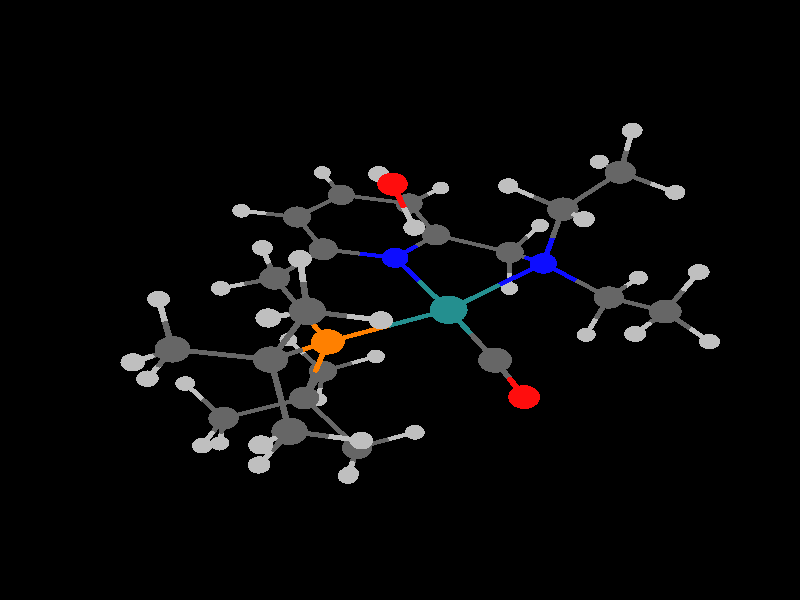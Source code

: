 global_settings {
	ambient_light rgb <0.200000002980232, 0.200000002980232, 0.200000002980232>
	max_trace_level 15
}

background { color rgb <0,0,0> }

camera {
	perspective
	location <5.84167173479376, -12.5387434683252, -13.425371893559>
	angle 40
	up <-0.554275036302336, 0.471782589215522, -0.685711581238893>
	right <-0.776650097242183, -0.589423956048104, 0.222247669257316> * 1
	direction <-0.299322252072498, 0.655744301194986, 0.693112978427433> }

light_source {
	<-39.3420658268491, -44.1654305303992, -55.1523932097495>
	color rgb <1, 1, 1>
	fade_distance 110.824226321324
	fade_power 0
	parallel
	point_at <39.3420658268491, 44.1654305303992, 55.1523932097495>
}

light_source {
	<4.6361343635865, 62.5967995051543, -17.2464521104755>
	color rgb <0.300000011920929, 0.300000011920929, 0.300000011920929>
	fade_distance 110.824226321324
	fade_power 0
	parallel
	point_at <-4.6361343635865, -62.5967995051543, 17.2464521104755>
}

#default {
	finish {ambient .8 diffuse 1 specular 1 roughness .005 metallic 0.5}
}

union {
}
union {
cylinder {
	<2.90715, -1.71394, -3.12478>, 	<2.581854874016, -1.51312419557051, -2.79670020384773>, 0.05
	pigment { rgbt <0.75, 0.75, 0.75, 0> }
}
cylinder {
	<2.581854874016, -1.51312419557051, -2.79670020384773>, 	<2.19457, -1.27404, -2.4061>, 0.05
	pigment { rgbt <0.400000005960464, 0.400000005960464, 0.400000005960464, 0> }
}
cylinder {
	<-0.6901, 0.21173, -2.97203>, 	<-0.833448118500392, 0.678842810872822, -2.80595732993791>, 0.05
	pigment { rgbt <1, 0.0500000007450581, 0.0500000007450581, 0> }
}
cylinder {
	<-0.833448118500392, 0.678842810872822, -2.80595732993791>, 	<-0.95813, 1.08513, -2.66151>, 0.05
	pigment { rgbt <0.75, 0.75, 0.75, 0> }
}
cylinder {
	<-0.6901, 0.21173, -2.97203>, 	<-0.604578116421094, -0.0436029317109651, -2.51212441091992>, 0.05
	pigment { rgbt <1, 0.0500000007450581, 0.0500000007450581, 0> }
}
cylinder {
	<-0.604578116421094, -0.0436029317109651, -2.51212441091992>, 	<-0.52984, -0.26674, -2.11021>, 0.05
	pigment { rgbt <0.75, 0.75, 0.75, 0> }
}
cylinder {
	<1.62743, -0.4879, -2.92492>, 	<1.88624018179925, -0.846649226504328, -2.68816029600965>, 0.05
	pigment { rgbt <0.75, 0.75, 0.75, 0> }
}
cylinder {
	<1.88624018179925, -0.846649226504328, -2.68816029600965>, 	<2.19457, -1.27404, -2.4061>, 0.05
	pigment { rgbt <0.400000005960464, 0.400000005960464, 0.400000005960464, 0> }
}
cylinder {
	<2.19457, -1.27404, -2.4061>, 	<1.8044689270431, -1.69574194039423, -2.24370786170845>, 0.05
	pigment { rgbt <0.400000005960464, 0.400000005960464, 0.400000005960464, 0> }
}
cylinder {
	<1.8044689270431, -1.69574194039423, -2.24370786170845>, 	<1.4771, -2.04963, -2.10743>, 0.05
	pigment { rgbt <0.75, 0.75, 0.75, 0> }
}
cylinder {
	<2.19457, -1.27404, -2.4061>, 	<2.58651, -1.010935, -1.80311>, 0.05
	pigment { rgbt <0.400000005960464, 0.400000005960464, 0.400000005960464, 0> }
}
cylinder {
	<2.58651, -1.010935, -1.80311>, 	<2.97845, -0.74783, -1.20012>, 0.05
	pigment { rgbt <0.400000005960464, 0.400000005960464, 0.400000005960464, 0> }
}
cylinder {
	<4.74182, -0.31648, -2.36279>, 	<4.42385211937173, -0.0680948399864252, -2.06144747320488>, 0.05
	pigment { rgbt <0.75, 0.75, 0.75, 0> }
}
cylinder {
	<4.42385211937173, -0.0680948399864252, -2.06144747320488>, 	<4.04527, 0.22764, -1.70266>, 0.05
	pigment { rgbt <0.400000005960464, 0.400000005960464, 0.400000005960464, 0> }
}
cylinder {
	<3.60801, 1.04018, -2.30181>, 	<3.80756270310458, 0.669360456980746, -2.02837542545599>, 0.05
	pigment { rgbt <0.75, 0.75, 0.75, 0> }
}
cylinder {
	<3.80756270310458, 0.669360456980746, -2.02837542545599>, 	<4.04527, 0.22764, -1.70266>, 0.05
	pigment { rgbt <0.400000005960464, 0.400000005960464, 0.400000005960464, 0> }
}
cylinder {
	<-5.10318, -0.62787, -2.066>, 	<-4.96071962225605, -0.585012317805183, -1.58646949668614>, 0.05
	pigment { rgbt <0.75, 0.75, 0.75, 0> }
}
cylinder {
	<-4.96071962225605, -0.585012317805183, -1.58646949668614>, 	<-4.79102, -0.53396, -1.01525>, 0.05
	pigment { rgbt <0.400000005960464, 0.400000005960464, 0.400000005960464, 0> }
}
cylinder {
	<1.44545, 1.53749, -1.89569>, 	<1.45369426479122, 1.6318379871013, -1.40103867745744>, 0.05
	pigment { rgbt <0.75, 0.75, 0.75, 0> }
}
cylinder {
	<1.45369426479122, 1.6318379871013, -1.40103867745744>, 	<1.46351, 1.74417, -0.8121>, 0.05
	pigment { rgbt <0.400000005960464, 0.400000005960464, 0.400000005960464, 0> }
}
cylinder {
	<4.04527, 0.22764, -1.70266>, 	<3.51186, -0.260095, -1.45139>, 0.05
	pigment { rgbt <0.400000005960464, 0.400000005960464, 0.400000005960464, 0> }
}
cylinder {
	<3.51186, -0.260095, -1.45139>, 	<2.97845, -0.74783, -1.20012>, 0.05
	pigment { rgbt <0.400000005960464, 0.400000005960464, 0.400000005960464, 0> }
}
cylinder {
	<4.04527, 0.22764, -1.70266>, 	<4.36825505003999, 0.470894250047796, -1.264105255966>, 0.05
	pigment { rgbt <0.400000005960464, 0.400000005960464, 0.400000005960464, 0> }
}
cylinder {
	<4.36825505003999, 0.470894250047796, -1.264105255966>, 	<4.63926, 0.675, -0.89613>, 0.05
	pigment { rgbt <0.75, 0.75, 0.75, 0> }
}
cylinder {
	<-2.8088, 0.13549, -1.5705>, 	<-3.02089220483931, -0.219983342994555, -1.28837808193492>, 0.05
	pigment { rgbt <0.75, 0.75, 0.75, 0> }
}
cylinder {
	<-3.02089220483931, -0.219983342994555, -1.28837808193492>, 	<-3.27363, -0.64358, -0.95219>, 0.05
	pigment { rgbt <0.400000005960464, 0.400000005960464, 0.400000005960464, 0> }
}
cylinder {
	<-2.9353, -1.5911, -1.39047>, 	<-3.08966692371392, -1.15878318636416, -1.19049974809997>, 0.05
	pigment { rgbt <0.75, 0.75, 0.75, 0> }
}
cylinder {
	<-3.08966692371392, -1.15878318636416, -1.19049974809997>, 	<-3.27363, -0.64358, -0.95219>, 0.05
	pigment { rgbt <0.400000005960464, 0.400000005960464, 0.400000005960464, 0> }
}
cylinder {
	<4.23655, -2.49727, -1.24443>, 	<3.96392394629771, -2.24257008049875, -0.906289335130561>, 0.05
	pigment { rgbt <0.75, 0.75, 0.75, 0> }
}
cylinder {
	<3.96392394629771, -2.24257008049875, -0.906289335130561>, 	<3.63932, -1.93931, -0.50368>, 0.05
	pigment { rgbt <0.400000005960464, 0.400000005960464, 0.400000005960464, 0> }
}
cylinder {
	<2.97845, -0.74783, -1.20012>, 	<3.308885, -1.34357, -0.8519>, 0.05
	pigment { rgbt <0.400000005960464, 0.400000005960464, 0.400000005960464, 0> }
}
cylinder {
	<3.308885, -1.34357, -0.8519>, 	<3.63932, -1.93931, -0.50368>, 0.05
	pigment { rgbt <0.400000005960464, 0.400000005960464, 0.400000005960464, 0> }
}
cylinder {
	<2.97845, -0.74783, -1.20012>, 	<2.34872504465933, -0.351565310120987, -0.620098560656041>, 0.05
	pigment { rgbt <0.400000005960464, 0.400000005960464, 0.400000005960464, 0> }
}
cylinder {
	<2.34872504465933, -0.351565310120987, -0.620098560656041>, 	<1.70832, 0.05142, -0.03024>, 0.05
	pigment { rgbt <1, 0.5, 0, 0> }
}
cylinder {
	<-4.79102, -0.53396, -1.01525>, 	<-4.032325, -0.58877, -0.98372>, 0.05
	pigment { rgbt <0.400000005960464, 0.400000005960464, 0.400000005960464, 0> }
}
cylinder {
	<-4.032325, -0.58877, -0.98372>, 	<-3.27363, -0.64358, -0.95219>, 0.05
	pigment { rgbt <0.400000005960464, 0.400000005960464, 0.400000005960464, 0> }
}
cylinder {
	<-4.79102, -0.53396, -1.01525>, 	<-4.9958805381103, -0.00722080136033754, -0.818945929635105>, 0.05
	pigment { rgbt <0.400000005960464, 0.400000005960464, 0.400000005960464, 0> }
}
cylinder {
	<-4.9958805381103, -0.00722080136033754, -0.818945929635105>, 	<-5.16787, 0.435, -0.65414>, 0.05
	pigment { rgbt <0.75, 0.75, 0.75, 0> }
}
cylinder {
	<-4.79102, -0.53396, -1.01525>, 	<-5.06732599520903, -0.966168551589708, -0.707788500550172>, 0.05
	pigment { rgbt <0.400000005960464, 0.400000005960464, 0.400000005960464, 0> }
}
cylinder {
	<-5.06732599520903, -0.966168551589708, -0.707788500550172>, 	<-5.29928, -1.329, -0.44968>, 0.05
	pigment { rgbt <0.75, 0.75, 0.75, 0> }
}
cylinder {
	<-3.27363, -0.64358, -0.95219>, 	<-2.95784959488513, -0.598334959573492, -0.268951783124777>, 0.05
	pigment { rgbt <0.400000005960464, 0.400000005960464, 0.400000005960464, 0> }
}
cylinder {
	<-2.95784959488513, -0.598334959573492, -0.268951783124777>, 	<-2.65212, -0.55453, 0.39254>, 0.05
	pigment { rgbt <0.0500000007450581, 0.0500000007450581, 1, 0> }
}
cylinder {
	<0.56365, 4.36371, -0.89999>, 	<0.220264169548747, 4.04355216493183, -0.736007830787879>, 0.05
	pigment { rgbt <0.75, 0.75, 0.75, 0> }
}
cylinder {
	<0.220264169548747, 4.04355216493183, -0.736007830787879>, 	<-0.18941, 3.66159, -0.54037>, 0.05
	pigment { rgbt <0.400000005960464, 0.400000005960464, 0.400000005960464, 0> }
}
cylinder {
	<1.46351, 1.74417, -0.8121>, 	<1.90340413622135, 2.13698329253275, -0.710094223321013>, 0.05
	pigment { rgbt <0.400000005960464, 0.400000005960464, 0.400000005960464, 0> }
}
cylinder {
	<1.90340413622135, 2.13698329253275, -0.710094223321013>, 	<2.27274, 2.46679, -0.62445>, 0.05
	pigment { rgbt <0.75, 0.75, 0.75, 0> }
}
cylinder {
	<1.46351, 1.74417, -0.8121>, 	<0.79729, 2.026725, -0.62075>, 0.05
	pigment { rgbt <0.400000005960464, 0.400000005960464, 0.400000005960464, 0> }
}
cylinder {
	<0.79729, 2.026725, -0.62075>, 	<0.13107, 2.30928, -0.4294>, 0.05
	pigment { rgbt <0.400000005960464, 0.400000005960464, 0.400000005960464, 0> }
}
cylinder {
	<1.46351, 1.74417, -0.8121>, 	<1.58487358521102, 0.904995910436829, -0.424496010240224>, 0.05
	pigment { rgbt <0.400000005960464, 0.400000005960464, 0.400000005960464, 0> }
}
cylinder {
	<1.58487358521102, 0.904995910436829, -0.424496010240224>, 	<1.70832, 0.05142, -0.03024>, 0.05
	pigment { rgbt <1, 0.5, 0, 0> }
}
cylinder {
	<-0.18941, 3.66159, -0.54037>, 	<-0.02917, 2.985435, -0.484885>, 0.05
	pigment { rgbt <0.400000005960464, 0.400000005960464, 0.400000005960464, 0> }
}
cylinder {
	<-0.02917, 2.985435, -0.484885>, 	<0.13107, 2.30928, -0.4294>, 0.05
	pigment { rgbt <0.400000005960464, 0.400000005960464, 0.400000005960464, 0> }
}
cylinder {
	<-0.18941, 3.66159, -0.54037>, 	<-0.829695, 3.878665, -0.37435>, 0.05
	pigment { rgbt <0.400000005960464, 0.400000005960464, 0.400000005960464, 0> }
}
cylinder {
	<-0.829695, 3.878665, -0.37435>, 	<-1.46998, 4.09574, -0.20833>, 0.05
	pigment { rgbt <0.400000005960464, 0.400000005960464, 0.400000005960464, 0> }
}
cylinder {
	<3.63932, -1.93931, -0.50368>, 	<3.23302281066579, -2.31642985826008, -0.279617451048897>, 0.05
	pigment { rgbt <0.400000005960464, 0.400000005960464, 0.400000005960464, 0> }
}
cylinder {
	<3.23302281066579, -2.31642985826008, -0.279617451048897>, 	<2.89196, -2.633, -0.09153>, 0.05
	pigment { rgbt <0.75, 0.75, 0.75, 0> }
}
cylinder {
	<3.63932, -1.93931, -0.50368>, 	<4.00996501462153, -1.77320340474174, -0.0653049436893579>, 0.05
	pigment { rgbt <0.400000005960464, 0.400000005960464, 0.400000005960464, 0> }
}
cylinder {
	<4.00996501462153, -1.77320340474174, -0.0653049436893579>, 	<4.32107, -1.63378, 0.30265>, 0.05
	pigment { rgbt <0.75, 0.75, 0.75, 0> }
}
cylinder {
	<0.13107, 2.30928, -0.4294>, 	<-0.33830470620109, 1.85887059659609, -0.202330317489037>, 0.05
	pigment { rgbt <0.400000005960464, 0.400000005960464, 0.400000005960464, 0> }
}
cylinder {
	<-0.33830470620109, 1.85887059659609, -0.202330317489037>, 	<-0.79133, 1.42415, 0.01683>, 0.05
	pigment { rgbt <0.0500000007450581, 0.0500000007450581, 1, 0> }
}
cylinder {
	<-1.73711, 5.14924, -0.30717>, 	<-1.6152942417026, 4.66882633861298, -0.262097302998108>, 0.05
	pigment { rgbt <0.75, 0.75, 0.75, 0> }
}
cylinder {
	<-1.6152942417026, 4.66882633861298, -0.262097302998108>, 	<-1.46998, 4.09574, -0.20833>, 0.05
	pigment { rgbt <0.400000005960464, 0.400000005960464, 0.400000005960464, 0> }
}
cylinder {
	<-1.46998, 4.09574, -0.20833>, 	<-1.937915, 3.63339, 0.022185>, 0.05
	pigment { rgbt <0.400000005960464, 0.400000005960464, 0.400000005960464, 0> }
}
cylinder {
	<-1.937915, 3.63339, 0.022185>, 	<-2.40585, 3.17104, 0.2527>, 0.05
	pigment { rgbt <0.400000005960464, 0.400000005960464, 0.400000005960464, 0> }
}
cylinder {
	<1.70832, 0.05142, -0.03024>, 	<0.670159517412223, -0.278695108025119, 0.0600333301756899>, 0.05
	pigment { rgbt <1, 0.5, 0, 0> }
}
cylinder {
	<0.670159517412223, -0.278695108025119, 0.0600333301756899>, 	<-0.40599, -0.62089, 0.15361>, 0.05
	pigment { rgbt <0.140000000596046, 0.560000002384186, 0.560000002384186, 0> }
}
cylinder {
	<1.70832, 0.05142, -0.03024>, 	<2.12466468324744, 0.254126992055553, 0.815401841624613>, 0.05
	pigment { rgbt <1, 0.5, 0, 0> }
}
cylinder {
	<2.12466468324744, 0.254126992055553, 0.815401841624613>, 	<2.5341, 0.45347, 1.64701>, 0.05
	pigment { rgbt <0.400000005960464, 0.400000005960464, 0.400000005960464, 0> }
}
cylinder {
	<-3.88327, -3.13688, -0.00645>, 	<-3.5652154211246, -3.06756924680451, 0.375512123499418>, 0.05
	pigment { rgbt <0.75, 0.75, 0.75, 0> }
}
cylinder {
	<-3.5652154211246, -3.06756924680451, 0.375512123499418>, 	<-3.18632, -2.985, 0.83054>, 0.05
	pigment { rgbt <0.400000005960464, 0.400000005960464, 0.400000005960464, 0> }
}
cylinder {
	<-0.79133, 1.42415, 0.01683>, 	<-0.606050778620771, 0.440853641227542, 0.0825965747138915>, 0.05
	pigment { rgbt <0.0500000007450581, 0.0500000007450581, 1, 0> }
}
cylinder {
	<-0.606050778620771, 0.440853641227542, 0.0825965747138915>, 	<-0.40599, -0.62089, 0.15361>, 0.05
	pigment { rgbt <0.140000000596046, 0.560000002384186, 0.560000002384186, 0> }
}
cylinder {
	<-0.79133, 1.42415, 0.01683>, 	<-1.39659554406546, 1.62898273895045, 0.190355138413179>, 0.05
	pigment { rgbt <0.0500000007450581, 0.0500000007450581, 1, 0> }
}
cylinder {
	<-1.39659554406546, 1.62898273895045, 0.190355138413179>, 	<-2.0238, 1.84124, 0.37017>, 0.05
	pigment { rgbt <0.400000005960464, 0.400000005960464, 0.400000005960464, 0> }
}
cylinder {
	<0.39658, -3.50621, 0.09718>, 	<0.222637265777363, -2.96147816678281, 0.118420483612034>, 0.05
	pigment { rgbt <1, 0.0500000007450581, 0.0500000007450581, 0> }
}
cylinder {
	<0.222637265777363, -2.96147816678281, 0.118420483612034>, 	<0.03994, -2.38933, 0.14073>, 0.05
	pigment { rgbt <0.400000005960464, 0.400000005960464, 0.400000005960464, 0> }
}
cylinder {
	<0.03994, -2.38933, 0.14073>, 	<-0.176178990160393, -1.53225945762957, 0.146972263568869>, 0.05
	pigment { rgbt <0.400000005960464, 0.400000005960464, 0.400000005960464, 0> }
}
cylinder {
	<-0.176178990160393, -1.53225945762957, 0.146972263568869>, 	<-0.40599, -0.62089, 0.15361>, 0.05
	pigment { rgbt <0.140000000596046, 0.560000002384186, 0.560000002384186, 0> }
}
cylinder {
	<-0.40599, -0.62089, 0.15361>, 	<-1.56881343991621, -0.58653537071637, 0.277304267250417>, 0.05
	pigment { rgbt <0.140000000596046, 0.560000002384186, 0.560000002384186, 0> }
}
cylinder {
	<-1.56881343991621, -0.58653537071637, 0.277304267250417>, 	<-2.65212, -0.55453, 0.39254>, 0.05
	pigment { rgbt <0.0500000007450581, 0.0500000007450581, 1, 0> }
}
cylinder {
	<-2.40585, 3.17104, 0.2527>, 	<-2.214825, 2.50614, 0.311435>, 0.05
	pigment { rgbt <0.400000005960464, 0.400000005960464, 0.400000005960464, 0> }
}
cylinder {
	<-2.214825, 2.50614, 0.311435>, 	<-2.0238, 1.84124, 0.37017>, 0.05
	pigment { rgbt <0.400000005960464, 0.400000005960464, 0.400000005960464, 0> }
}
cylinder {
	<-2.40585, 3.17104, 0.2527>, 	<-2.95480295643347, 3.33759890621375, 0.404293248213491>, 0.05
	pigment { rgbt <0.400000005960464, 0.400000005960464, 0.400000005960464, 0> }
}
cylinder {
	<-2.95480295643347, 3.33759890621375, 0.404293248213491>, 	<-3.41494, 3.47721, 0.53136>, 0.05
	pigment { rgbt <0.75, 0.75, 0.75, 0> }
}
cylinder {
	<-2.0238, 1.84124, 0.37017>, 	<-2.451435, 1.308555, 0.679405>, 0.05
	pigment { rgbt <0.400000005960464, 0.400000005960464, 0.400000005960464, 0> }
}
cylinder {
	<-2.451435, 1.308555, 0.679405>, 	<-2.87907, 0.77587, 0.98864>, 0.05
	pigment { rgbt <0.400000005960464, 0.400000005960464, 0.400000005960464, 0> }
}
cylinder {
	<-2.65212, -0.55453, 0.39254>, 	<-2.76374912791148, 0.0998493424693983, 0.685741688248653>, 0.05
	pigment { rgbt <0.0500000007450581, 0.0500000007450581, 1, 0> }
}
cylinder {
	<-2.76374912791148, 0.0998493424693983, 0.685741688248653>, 	<-2.87907, 0.77587, 0.98864>, 0.05
	pigment { rgbt <0.400000005960464, 0.400000005960464, 0.400000005960464, 0> }
}
cylinder {
	<-2.65212, -0.55453, 0.39254>, 	<-2.91645578827684, -1.0494420344329, 0.858498418678439>, 0.05
	pigment { rgbt <0.0500000007450581, 0.0500000007450581, 1, 0> }
}
cylinder {
	<-2.91645578827684, -1.0494420344329, 0.858498418678439>, 	<-3.18949, -1.56064, 1.33979>, 0.05
	pigment { rgbt <0.400000005960464, 0.400000005960464, 0.400000005960464, 0> }
}
cylinder {
	<-2.18198, -3.29149, 0.51148>, 	<-2.64022311059891, -3.15164997474216, 0.657055250281468>, 0.05
	pigment { rgbt <0.75, 0.75, 0.75, 0> }
}
cylinder {
	<-2.64022311059891, -3.15164997474216, 0.657055250281468>, 	<-3.18632, -2.985, 0.83054>, 0.05
	pigment { rgbt <0.400000005960464, 0.400000005960464, 0.400000005960464, 0> }
}
cylinder {
	<-3.18632, -2.985, 0.83054>, 	<-3.187905, -2.27282, 1.085165>, 0.05
	pigment { rgbt <0.400000005960464, 0.400000005960464, 0.400000005960464, 0> }
}
cylinder {
	<-3.187905, -2.27282, 1.085165>, 	<-3.18949, -1.56064, 1.33979>, 0.05
	pigment { rgbt <0.400000005960464, 0.400000005960464, 0.400000005960464, 0> }
}
cylinder {
	<-3.18632, -2.985, 0.83054>, 	<-3.35868510773628, -3.34734944571836, 1.27394551574762>, 0.05
	pigment { rgbt <0.400000005960464, 0.400000005960464, 0.400000005960464, 0> }
}
cylinder {
	<-3.35868510773628, -3.34734944571836, 1.27394551574762>, 	<-3.50338, -3.65153, 1.64617>, 0.05
	pigment { rgbt <0.75, 0.75, 0.75, 0> }
}
cylinder {
	<4.01533, 1.91267, 0.94747>, 	<3.98679457835936, 1.50075489001186, 1.23424368475733>, 0.05
	pigment { rgbt <0.75, 0.75, 0.75, 0> }
}
cylinder {
	<3.98679457835936, 1.50075489001186, 1.23424368475733>, 	<3.95281, 1.01018, 1.57578>, 0.05
	pigment { rgbt <0.400000005960464, 0.400000005960464, 0.400000005960464, 0> }
}
cylinder {
	<-3.94471, 1.06478, 0.96488>, 	<-3.45820685926201, 0.93288215233042, 0.975727297984248>, 0.05
	pigment { rgbt <0.75, 0.75, 0.75, 0> }
}
cylinder {
	<-3.45820685926201, 0.93288215233042, 0.975727297984248>, 	<-2.87907, 0.77587, 0.98864>, 0.05
	pigment { rgbt <0.400000005960464, 0.400000005960464, 0.400000005960464, 0> }
}
cylinder {
	<-2.87907, 0.77587, 0.98864>, 	<-2.72223092716139, 0.734794523533483, 1.56547948861792>, 0.05
	pigment { rgbt <0.400000005960464, 0.400000005960464, 0.400000005960464, 0> }
}
cylinder {
	<-2.72223092716139, 0.734794523533483, 1.56547948861792>, 	<-2.59052, 0.7003, 2.0499>, 0.05
	pigment { rgbt <0.75, 0.75, 0.75, 0> }
}
cylinder {
	<4.67507, 0.27479, 1.19572>, 	<4.34549720391674, 0.610354116123927, 1.36914430271565>, 0.05
	pigment { rgbt <0.75, 0.75, 0.75, 0> }
}
cylinder {
	<4.34549720391674, 0.610354116123927, 1.36914430271565>, 	<3.95281, 1.01018, 1.57578>, 0.05
	pigment { rgbt <0.400000005960464, 0.400000005960464, 0.400000005960464, 0> }
}
cylinder {
	<-3.18949, -1.56064, 1.33979>, 	<-3.74885703022183, -1.40432973254876, 1.49962079344298>, 0.05
	pigment { rgbt <0.400000005960464, 0.400000005960464, 0.400000005960464, 0> }
}
cylinder {
	<-3.74885703022183, -1.40432973254876, 1.49962079344298>, 	<-4.21908, -1.27293, 1.63398>, 0.05
	pigment { rgbt <0.75, 0.75, 0.75, 0> }
}
cylinder {
	<-3.18949, -1.56064, 1.33979>, 	<-2.84693063898009, -1.52138008243615, 1.82869611271422>, 0.05
	pigment { rgbt <0.400000005960464, 0.400000005960464, 0.400000005960464, 0> }
}
cylinder {
	<-2.84693063898009, -1.52138008243615, 1.82869611271422>, 	<-2.55934, -1.48842, 2.23915>, 0.05
	pigment { rgbt <0.75, 0.75, 0.75, 0> }
}
cylinder {
	<3.95281, 1.01018, 1.57578>, 	<3.243455, 0.731825, 1.611395>, 0.05
	pigment { rgbt <0.400000005960464, 0.400000005960464, 0.400000005960464, 0> }
}
cylinder {
	<3.243455, 0.731825, 1.611395>, 	<2.5341, 0.45347, 1.64701>, 0.05
	pigment { rgbt <0.400000005960464, 0.400000005960464, 0.400000005960464, 0> }
}
cylinder {
	<3.95281, 1.01018, 1.57578>, 	<4.13207377404409, 1.16588904457807, 2.12667479530776>, 0.05
	pigment { rgbt <0.400000005960464, 0.400000005960464, 0.400000005960464, 0> }
}
cylinder {
	<4.13207377404409, 1.16588904457807, 2.12667479530776>, 	<4.28265, 1.29668, 2.58941>, 0.05
	pigment { rgbt <0.75, 0.75, 0.75, 0> }
}
cylinder {
	<2.5341, 0.45347, 1.64701>, 	<2.08274, 0.971985, 1.985375>, 0.05
	pigment { rgbt <0.400000005960464, 0.400000005960464, 0.400000005960464, 0> }
}
cylinder {
	<2.08274, 0.971985, 1.985375>, 	<1.63138, 1.4905, 2.32374>, 0.05
	pigment { rgbt <0.400000005960464, 0.400000005960464, 0.400000005960464, 0> }
}
cylinder {
	<2.5341, 0.45347, 1.64701>, 	<2.51345, -0.1819, 2.07388>, 0.05
	pigment { rgbt <0.400000005960464, 0.400000005960464, 0.400000005960464, 0> }
}
cylinder {
	<2.51345, -0.1819, 2.07388>, 	<2.4928, -0.81727, 2.50075>, 0.05
	pigment { rgbt <0.400000005960464, 0.400000005960464, 0.400000005960464, 0> }
}
cylinder {
	<1.645, 2.46423, 1.80977>, 	<1.63878371405752, 2.01981119597838, 2.04435035872675>, 0.05
	pigment { rgbt <0.75, 0.75, 0.75, 0> }
}
cylinder {
	<1.63878371405752, 2.01981119597838, 2.04435035872675>, 	<1.63138, 1.4905, 2.32374>, 0.05
	pigment { rgbt <0.400000005960464, 0.400000005960464, 0.400000005960464, 0> }
}
cylinder {
	<3.13835, -1.61377, 2.1081>, 	<2.84379907696288, -1.25034375850195, 2.28725795822248>, 0.05
	pigment { rgbt <0.75, 0.75, 0.75, 0> }
}
cylinder {
	<2.84379907696288, -1.25034375850195, 2.28725795822248>, 	<2.4928, -0.81727, 2.50075>, 0.05
	pigment { rgbt <0.400000005960464, 0.400000005960464, 0.400000005960464, 0> }
}
cylinder {
	<1.63138, 1.4905, 2.32374>, 	<1.06595149058199, 1.29524892201556, 2.34641845701025>, 0.05
	pigment { rgbt <0.400000005960464, 0.400000005960464, 0.400000005960464, 0> }
}
cylinder {
	<1.06595149058199, 1.29524892201556, 2.34641845701025>, 	<0.5912, 1.13131, 2.36546>, 0.05
	pigment { rgbt <0.75, 0.75, 0.75, 0> }
}
cylinder {
	<1.63138, 1.4905, 2.32374>, 	<1.82350223520483, 1.58107703546703, 2.88436646590776>, 0.05
	pigment { rgbt <0.400000005960464, 0.400000005960464, 0.400000005960464, 0> }
}
cylinder {
	<1.82350223520483, 1.58107703546703, 2.88436646590776>, 	<1.98486, 1.65715, 3.35522>, 0.05
	pigment { rgbt <0.75, 0.75, 0.75, 0> }
}
cylinder {
	<2.4928, -0.81727, 2.50075>, 	<1.93320893789463, -1.02812094632845, 2.52476617719086>, 0.05
	pigment { rgbt <0.400000005960464, 0.400000005960464, 0.400000005960464, 0> }
}
cylinder {
	<1.93320893789463, -1.02812094632845, 2.52476617719086>, 	<1.46338, -1.20515, 2.54493>, 0.05
	pigment { rgbt <0.75, 0.75, 0.75, 0> }
}
cylinder {
	<2.4928, -0.81727, 2.50075>, 	<2.67712025741536, -0.689755643702328, 3.05711303919018>, 0.05
	pigment { rgbt <0.400000005960464, 0.400000005960464, 0.400000005960464, 0> }
}
cylinder {
	<2.67712025741536, -0.689755643702328, 3.05711303919018>, 	<2.83194, -0.58265, 3.52443>, 0.05
	pigment { rgbt <0.75, 0.75, 0.75, 0> }
}
sphere {
	<-0.79133, 1.42415, 0.01683>, 0.248
	pigment { rgbt <0.0500000007450581, 0.0500000007450581, 1,0> }
}
sphere {
	<-2.0238, 1.84124, 0.37017>, 0.272
	pigment { rgbt <0.400000005960464, 0.400000005960464, 0.400000005960464,0> }
}
sphere {
	<0.13107, 2.30928, -0.4294>, 0.272
	pigment { rgbt <0.400000005960464, 0.400000005960464, 0.400000005960464,0> }
}
sphere {
	<-2.40585, 3.17104, 0.2527>, 0.272
	pigment { rgbt <0.400000005960464, 0.400000005960464, 0.400000005960464,0> }
}
sphere {
	<-1.46998, 4.09574, -0.20833>, 0.272
	pigment { rgbt <0.400000005960464, 0.400000005960464, 0.400000005960464,0> }
}
sphere {
	<-0.18941, 3.66159, -0.54037>, 0.272
	pigment { rgbt <0.400000005960464, 0.400000005960464, 0.400000005960464,0> }
}
sphere {
	<-2.87907, 0.77587, 0.98864>, 0.272
	pigment { rgbt <0.400000005960464, 0.400000005960464, 0.400000005960464,0> }
}
sphere {
	<-3.41494, 3.47721, 0.53136>, 0.176
	pigment { rgbt <0.75, 0.75, 0.75,0> }
}
sphere {
	<-1.73711, 5.14924, -0.30717>, 0.176
	pigment { rgbt <0.75, 0.75, 0.75,0> }
}
sphere {
	<0.56365, 4.36371, -0.89999>, 0.176
	pigment { rgbt <0.75, 0.75, 0.75,0> }
}
sphere {
	<1.46351, 1.74417, -0.8121>, 0.272
	pigment { rgbt <0.400000005960464, 0.400000005960464, 0.400000005960464,0> }
}
sphere {
	<-2.65212, -0.55453, 0.39254>, 0.248
	pigment { rgbt <0.0500000007450581, 0.0500000007450581, 1,0> }
}
sphere {
	<-3.94471, 1.06478, 0.96488>, 0.176
	pigment { rgbt <0.75, 0.75, 0.75,0> }
}
sphere {
	<-2.59052, 0.7003, 2.0499>, 0.176
	pigment { rgbt <0.75, 0.75, 0.75,0> }
}
sphere {
	<1.44545, 1.53749, -1.89569>, 0.176
	pigment { rgbt <0.75, 0.75, 0.75,0> }
}
sphere {
	<1.70832, 0.05142, -0.03024>, 0.288
	pigment { rgbt <1, 0.5, 0,0> }
}
sphere {
	<2.27274, 2.46679, -0.62445>, 0.176
	pigment { rgbt <0.75, 0.75, 0.75,0> }
}
sphere {
	<-0.40599, -0.62089, 0.15361>, 0.328
	pigment { rgbt <0.140000000596046, 0.560000002384186, 0.560000002384186,0> }
}
sphere {
	<-3.27363, -0.64358, -0.95219>, 0.272
	pigment { rgbt <0.400000005960464, 0.400000005960464, 0.400000005960464,0> }
}
sphere {
	<2.97845, -0.74783, -1.20012>, 0.272
	pigment { rgbt <0.400000005960464, 0.400000005960464, 0.400000005960464,0> }
}
sphere {
	<-3.18949, -1.56064, 1.33979>, 0.272
	pigment { rgbt <0.400000005960464, 0.400000005960464, 0.400000005960464,0> }
}
sphere {
	<2.5341, 0.45347, 1.64701>, 0.272
	pigment { rgbt <0.400000005960464, 0.400000005960464, 0.400000005960464,0> }
}
sphere {
	<2.19457, -1.27404, -2.4061>, 0.272
	pigment { rgbt <0.400000005960464, 0.400000005960464, 0.400000005960464,0> }
}
sphere {
	<3.63932, -1.93931, -0.50368>, 0.272
	pigment { rgbt <0.400000005960464, 0.400000005960464, 0.400000005960464,0> }
}
sphere {
	<4.04527, 0.22764, -1.70266>, 0.272
	pigment { rgbt <0.400000005960464, 0.400000005960464, 0.400000005960464,0> }
}
sphere {
	<1.63138, 1.4905, 2.32374>, 0.272
	pigment { rgbt <0.400000005960464, 0.400000005960464, 0.400000005960464,0> }
}
sphere {
	<3.95281, 1.01018, 1.57578>, 0.272
	pigment { rgbt <0.400000005960464, 0.400000005960464, 0.400000005960464,0> }
}
sphere {
	<2.4928, -0.81727, 2.50075>, 0.272
	pigment { rgbt <0.400000005960464, 0.400000005960464, 0.400000005960464,0> }
}
sphere {
	<-2.8088, 0.13549, -1.5705>, 0.176
	pigment { rgbt <0.75, 0.75, 0.75,0> }
}
sphere {
	<-4.79102, -0.53396, -1.01525>, 0.272
	pigment { rgbt <0.400000005960464, 0.400000005960464, 0.400000005960464,0> }
}
sphere {
	<-2.9353, -1.5911, -1.39047>, 0.176
	pigment { rgbt <0.75, 0.75, 0.75,0> }
}
sphere {
	<-2.55934, -1.48842, 2.23915>, 0.176
	pigment { rgbt <0.75, 0.75, 0.75,0> }
}
sphere {
	<-3.18632, -2.985, 0.83054>, 0.272
	pigment { rgbt <0.400000005960464, 0.400000005960464, 0.400000005960464,0> }
}
sphere {
	<-4.21908, -1.27293, 1.63398>, 0.176
	pigment { rgbt <0.75, 0.75, 0.75,0> }
}
sphere {
	<0.03994, -2.38933, 0.14073>, 0.272
	pigment { rgbt <0.400000005960464, 0.400000005960464, 0.400000005960464,0> }
}
sphere {
	<-2.18198, -3.29149, 0.51148>, 0.176
	pigment { rgbt <0.75, 0.75, 0.75,0> }
}
sphere {
	<-3.88327, -3.13688, -0.00645>, 0.176
	pigment { rgbt <0.75, 0.75, 0.75,0> }
}
sphere {
	<-3.50338, -3.65153, 1.64617>, 0.176
	pigment { rgbt <0.75, 0.75, 0.75,0> }
}
sphere {
	<-5.10318, -0.62787, -2.066>, 0.176
	pigment { rgbt <0.75, 0.75, 0.75,0> }
}
sphere {
	<-5.16787, 0.435, -0.65414>, 0.176
	pigment { rgbt <0.75, 0.75, 0.75,0> }
}
sphere {
	<-5.29928, -1.329, -0.44968>, 0.176
	pigment { rgbt <0.75, 0.75, 0.75,0> }
}
sphere {
	<2.90715, -1.71394, -3.12478>, 0.176
	pigment { rgbt <0.75, 0.75, 0.75,0> }
}
sphere {
	<1.62743, -0.4879, -2.92492>, 0.176
	pigment { rgbt <0.75, 0.75, 0.75,0> }
}
sphere {
	<1.4771, -2.04963, -2.10743>, 0.176
	pigment { rgbt <0.75, 0.75, 0.75,0> }
}
sphere {
	<4.23655, -2.49727, -1.24443>, 0.176
	pigment { rgbt <0.75, 0.75, 0.75,0> }
}
sphere {
	<2.89196, -2.633, -0.09153>, 0.176
	pigment { rgbt <0.75, 0.75, 0.75,0> }
}
sphere {
	<4.32107, -1.63378, 0.30265>, 0.176
	pigment { rgbt <0.75, 0.75, 0.75,0> }
}
sphere {
	<4.74182, -0.31648, -2.36279>, 0.176
	pigment { rgbt <0.75, 0.75, 0.75,0> }
}
sphere {
	<4.63926, 0.675, -0.89613>, 0.176
	pigment { rgbt <0.75, 0.75, 0.75,0> }
}
sphere {
	<3.60801, 1.04018, -2.30181>, 0.176
	pigment { rgbt <0.75, 0.75, 0.75,0> }
}
sphere {
	<4.67507, 0.27479, 1.19572>, 0.176
	pigment { rgbt <0.75, 0.75, 0.75,0> }
}
sphere {
	<4.28265, 1.29668, 2.58941>, 0.176
	pigment { rgbt <0.75, 0.75, 0.75,0> }
}
sphere {
	<4.01533, 1.91267, 0.94747>, 0.176
	pigment { rgbt <0.75, 0.75, 0.75,0> }
}
sphere {
	<3.13835, -1.61377, 2.1081>, 0.176
	pigment { rgbt <0.75, 0.75, 0.75,0> }
}
sphere {
	<1.46338, -1.20515, 2.54493>, 0.176
	pigment { rgbt <0.75, 0.75, 0.75,0> }
}
sphere {
	<2.83194, -0.58265, 3.52443>, 0.176
	pigment { rgbt <0.75, 0.75, 0.75,0> }
}
sphere {
	<1.98486, 1.65715, 3.35522>, 0.176
	pigment { rgbt <0.75, 0.75, 0.75,0> }
}
sphere {
	<0.5912, 1.13131, 2.36546>, 0.176
	pigment { rgbt <0.75, 0.75, 0.75,0> }
}
sphere {
	<1.645, 2.46423, 1.80977>, 0.176
	pigment { rgbt <0.75, 0.75, 0.75,0> }
}
sphere {
	<0.39658, -3.50621, 0.09718>, 0.2432
	pigment { rgbt <1, 0.0500000007450581, 0.0500000007450581,0> }
}
sphere {
	<-0.6901, 0.21173, -2.97203>, 0.2432
	pigment { rgbt <1, 0.0500000007450581, 0.0500000007450581,0> }
}
sphere {
	<-0.95813, 1.08513, -2.66151>, 0.176
	pigment { rgbt <0.75, 0.75, 0.75,0> }
}
sphere {
	<-0.52984, -0.26674, -2.11021>, 0.176
	pigment { rgbt <0.75, 0.75, 0.75,0> }
}
}
merge {
}
